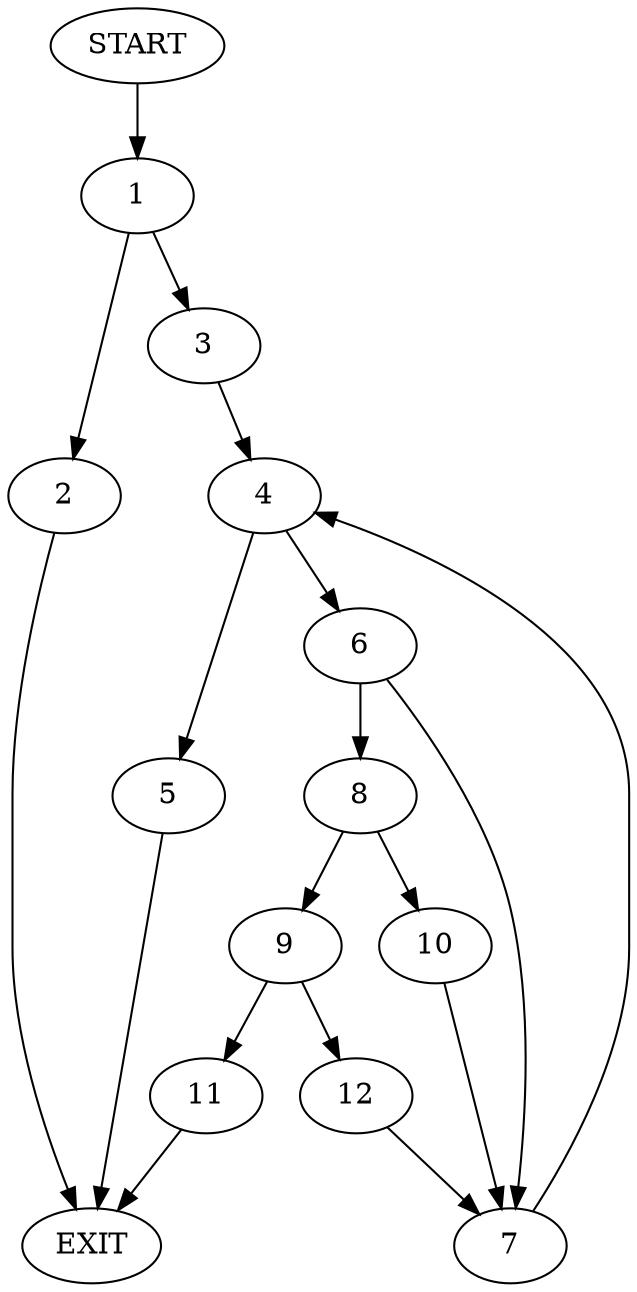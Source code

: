 digraph {
0 [label="START"]
13 [label="EXIT"]
0 -> 1
1 -> 2
1 -> 3
3 -> 4
2 -> 13
4 -> 5
4 -> 6
5 -> 13
6 -> 7
6 -> 8
7 -> 4
8 -> 9
8 -> 10
9 -> 11
9 -> 12
10 -> 7
11 -> 13
12 -> 7
}
